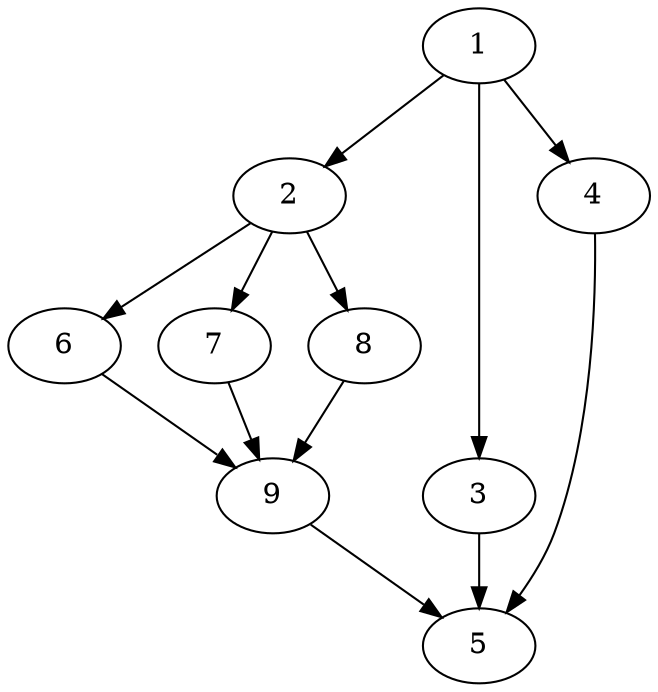 strict digraph G {
  1 [ Start="-1" Processor="-1" Weight="10" ];
  2 [ Start="-1" Processor="-1" Weight="6" ];
  3 [ Start="-1" Processor="-1" Weight="7" ];
  4 [ Start="-1" Processor="-1" Weight="5" ];
  5 [ Start="-1" Processor="-1" Weight="7" ];
  6 [ Start="-1" Processor="-1" Weight="2" ];
  7 [ Start="-1" Processor="-1" Weight="2" ];
  8 [ Start="-1" Processor="-1" Weight="7" ];
  9 [ Start="-1" Processor="-1" Weight="9" ];
  1 -> 2 [ Weight="51" ];
  1 -> 3 [ Weight="22" ];
  1 -> 4 [ Weight="44" ];
  2 -> 6 [ Weight="59" ];
  2 -> 7 [ Weight="15" ];
  2 -> 8 [ Weight="59" ];
  3 -> 5 [ Weight="59" ];
  4 -> 5 [ Weight="66" ];
  9 -> 5 [ Weight="37" ];
  6 -> 9 [ Weight="22" ];
  7 -> 9 [ Weight="59" ];
  8 -> 9 [ Weight="59" ];
}
